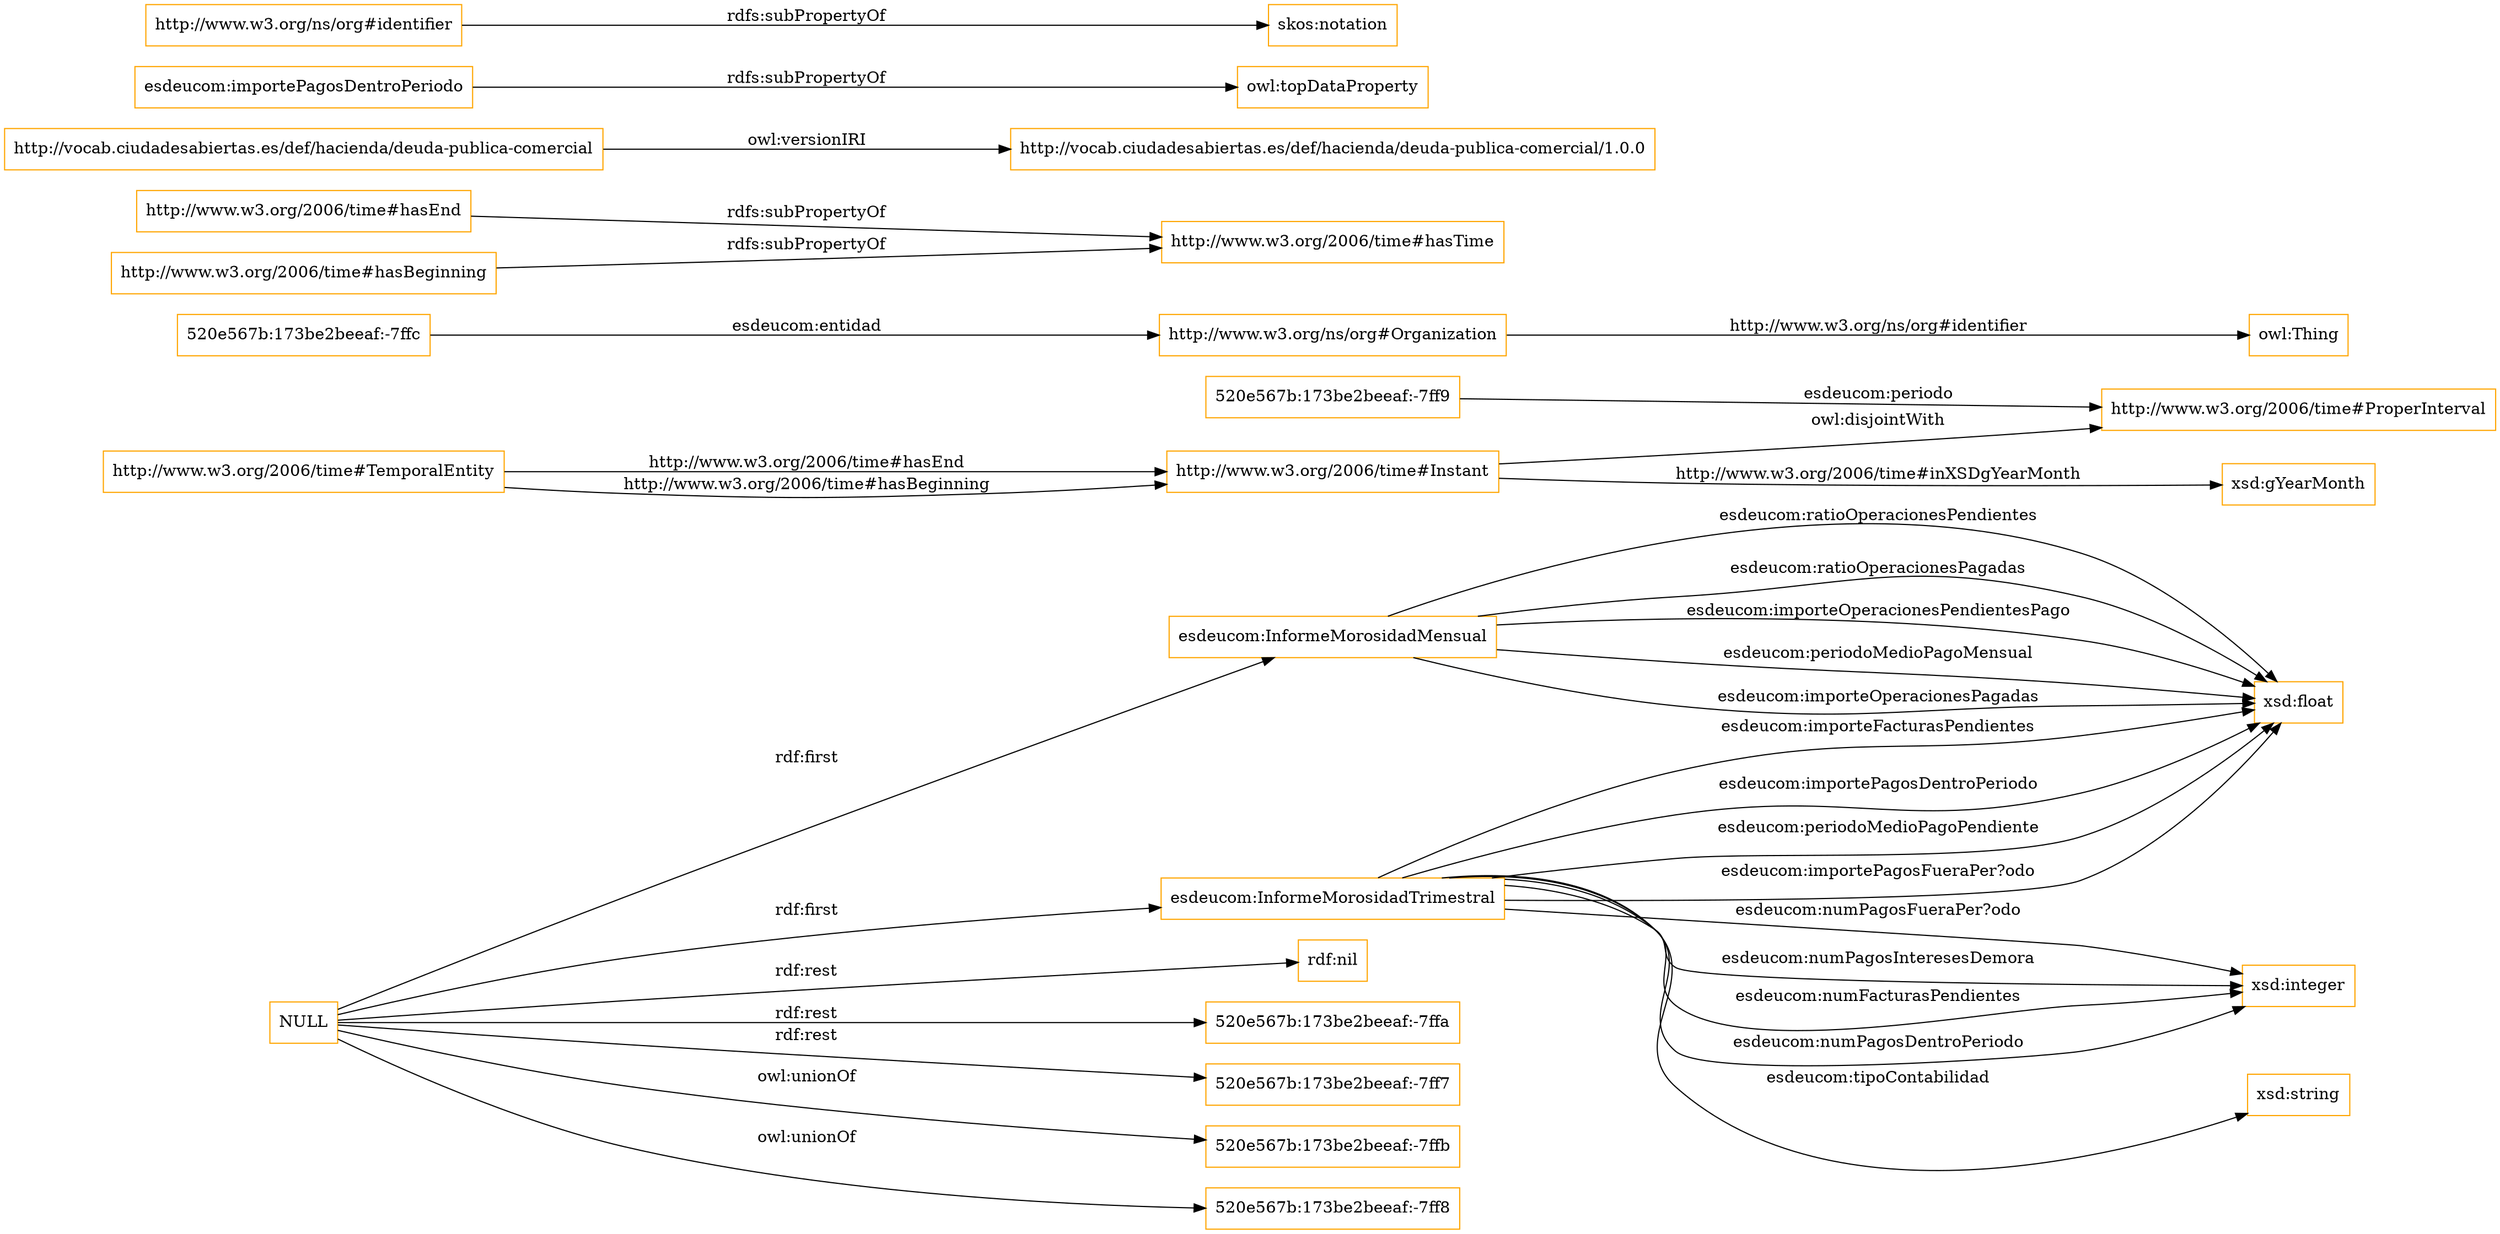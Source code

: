 digraph ar2dtool_diagram { 
rankdir=LR;
size="1501"
node [shape = rectangle, color="orange"]; "esdeucom:InformeMorosidadMensual" "esdeucom:InformeMorosidadTrimestral" "520e567b:173be2beeaf:-7ff9" "http://www.w3.org/2006/time#ProperInterval" "520e567b:173be2beeaf:-7ffc" "http://www.w3.org/2006/time#TemporalEntity" "http://www.w3.org/ns/org#Organization" "http://www.w3.org/2006/time#Instant" ; /*classes style*/
	"http://www.w3.org/2006/time#hasEnd" -> "http://www.w3.org/2006/time#hasTime" [ label = "rdfs:subPropertyOf" ];
	"http://vocab.ciudadesabiertas.es/def/hacienda/deuda-publica-comercial" -> "http://vocab.ciudadesabiertas.es/def/hacienda/deuda-publica-comercial/1.0.0" [ label = "owl:versionIRI" ];
	"http://www.w3.org/2006/time#Instant" -> "http://www.w3.org/2006/time#ProperInterval" [ label = "owl:disjointWith" ];
	"esdeucom:importePagosDentroPeriodo" -> "owl:topDataProperty" [ label = "rdfs:subPropertyOf" ];
	"http://www.w3.org/2006/time#hasBeginning" -> "http://www.w3.org/2006/time#hasTime" [ label = "rdfs:subPropertyOf" ];
	"http://www.w3.org/ns/org#identifier" -> "skos:notation" [ label = "rdfs:subPropertyOf" ];
	"NULL" -> "rdf:nil" [ label = "rdf:rest" ];
	"NULL" -> "esdeucom:InformeMorosidadTrimestral" [ label = "rdf:first" ];
	"NULL" -> "520e567b:173be2beeaf:-7ffa" [ label = "rdf:rest" ];
	"NULL" -> "520e567b:173be2beeaf:-7ff7" [ label = "rdf:rest" ];
	"NULL" -> "esdeucom:InformeMorosidadMensual" [ label = "rdf:first" ];
	"NULL" -> "520e567b:173be2beeaf:-7ffb" [ label = "owl:unionOf" ];
	"NULL" -> "520e567b:173be2beeaf:-7ff8" [ label = "owl:unionOf" ];
	"esdeucom:InformeMorosidadMensual" -> "xsd:float" [ label = "esdeucom:ratioOperacionesPendientes" ];
	"esdeucom:InformeMorosidadTrimestral" -> "xsd:integer" [ label = "esdeucom:numPagosFueraPer?odo" ];
	"http://www.w3.org/2006/time#TemporalEntity" -> "http://www.w3.org/2006/time#Instant" [ label = "http://www.w3.org/2006/time#hasEnd" ];
	"esdeucom:InformeMorosidadTrimestral" -> "xsd:float" [ label = "esdeucom:importeFacturasPendientes" ];
	"esdeucom:InformeMorosidadTrimestral" -> "xsd:string" [ label = "esdeucom:tipoContabilidad" ];
	"esdeucom:InformeMorosidadTrimestral" -> "xsd:integer" [ label = "esdeucom:numPagosInteresesDemora" ];
	"esdeucom:InformeMorosidadTrimestral" -> "xsd:integer" [ label = "esdeucom:numFacturasPendientes" ];
	"esdeucom:InformeMorosidadMensual" -> "xsd:float" [ label = "esdeucom:ratioOperacionesPagadas" ];
	"esdeucom:InformeMorosidadTrimestral" -> "xsd:float" [ label = "esdeucom:importePagosDentroPeriodo" ];
	"http://www.w3.org/2006/time#TemporalEntity" -> "http://www.w3.org/2006/time#Instant" [ label = "http://www.w3.org/2006/time#hasBeginning" ];
	"esdeucom:InformeMorosidadTrimestral" -> "xsd:float" [ label = "esdeucom:periodoMedioPagoPendiente" ];
	"520e567b:173be2beeaf:-7ffc" -> "http://www.w3.org/ns/org#Organization" [ label = "esdeucom:entidad" ];
	"esdeucom:InformeMorosidadMensual" -> "xsd:float" [ label = "esdeucom:importeOperacionesPendientesPago" ];
	"520e567b:173be2beeaf:-7ff9" -> "http://www.w3.org/2006/time#ProperInterval" [ label = "esdeucom:periodo" ];
	"http://www.w3.org/ns/org#Organization" -> "owl:Thing" [ label = "http://www.w3.org/ns/org#identifier" ];
	"esdeucom:InformeMorosidadTrimestral" -> "xsd:float" [ label = "esdeucom:importePagosFueraPer?odo" ];
	"esdeucom:InformeMorosidadMensual" -> "xsd:float" [ label = "esdeucom:periodoMedioPagoMensual" ];
	"http://www.w3.org/2006/time#Instant" -> "xsd:gYearMonth" [ label = "http://www.w3.org/2006/time#inXSDgYearMonth" ];
	"esdeucom:InformeMorosidadTrimestral" -> "xsd:integer" [ label = "esdeucom:numPagosDentroPeriodo" ];
	"esdeucom:InformeMorosidadMensual" -> "xsd:float" [ label = "esdeucom:importeOperacionesPagadas" ];

}
